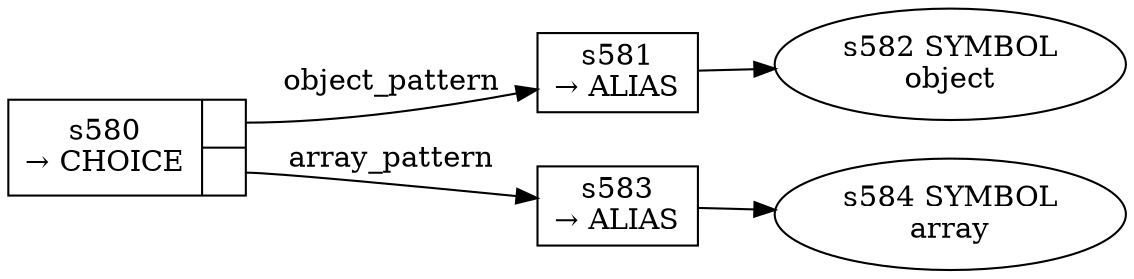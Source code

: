 
  digraph _destructuring_pattern {
  
    rankdir=LR;
  
    s580 [label="{s580\n&rarr; CHOICE|{<p0>|<p1>}}", shape=record, fixedsize=false, peripheries=1];
  s581 [label="s581\n&rarr; ALIAS", shape=record, fixedsize=false, peripheries=1];
  s582 [label="s582 SYMBOL\nobject" href="javascript-grammar.json.object.dot.svg"];
  s581 -> s582 [];
  s580:p0 -> s581 [label="object_pattern"];
  s583 [label="s583\n&rarr; ALIAS", shape=record, fixedsize=false, peripheries=1];
  s584 [label="s584 SYMBOL\narray" href="javascript-grammar.json.array.dot.svg"];
  s583 -> s584 [];
  s580:p1 -> s583 [label="array_pattern"];
  
  }
  